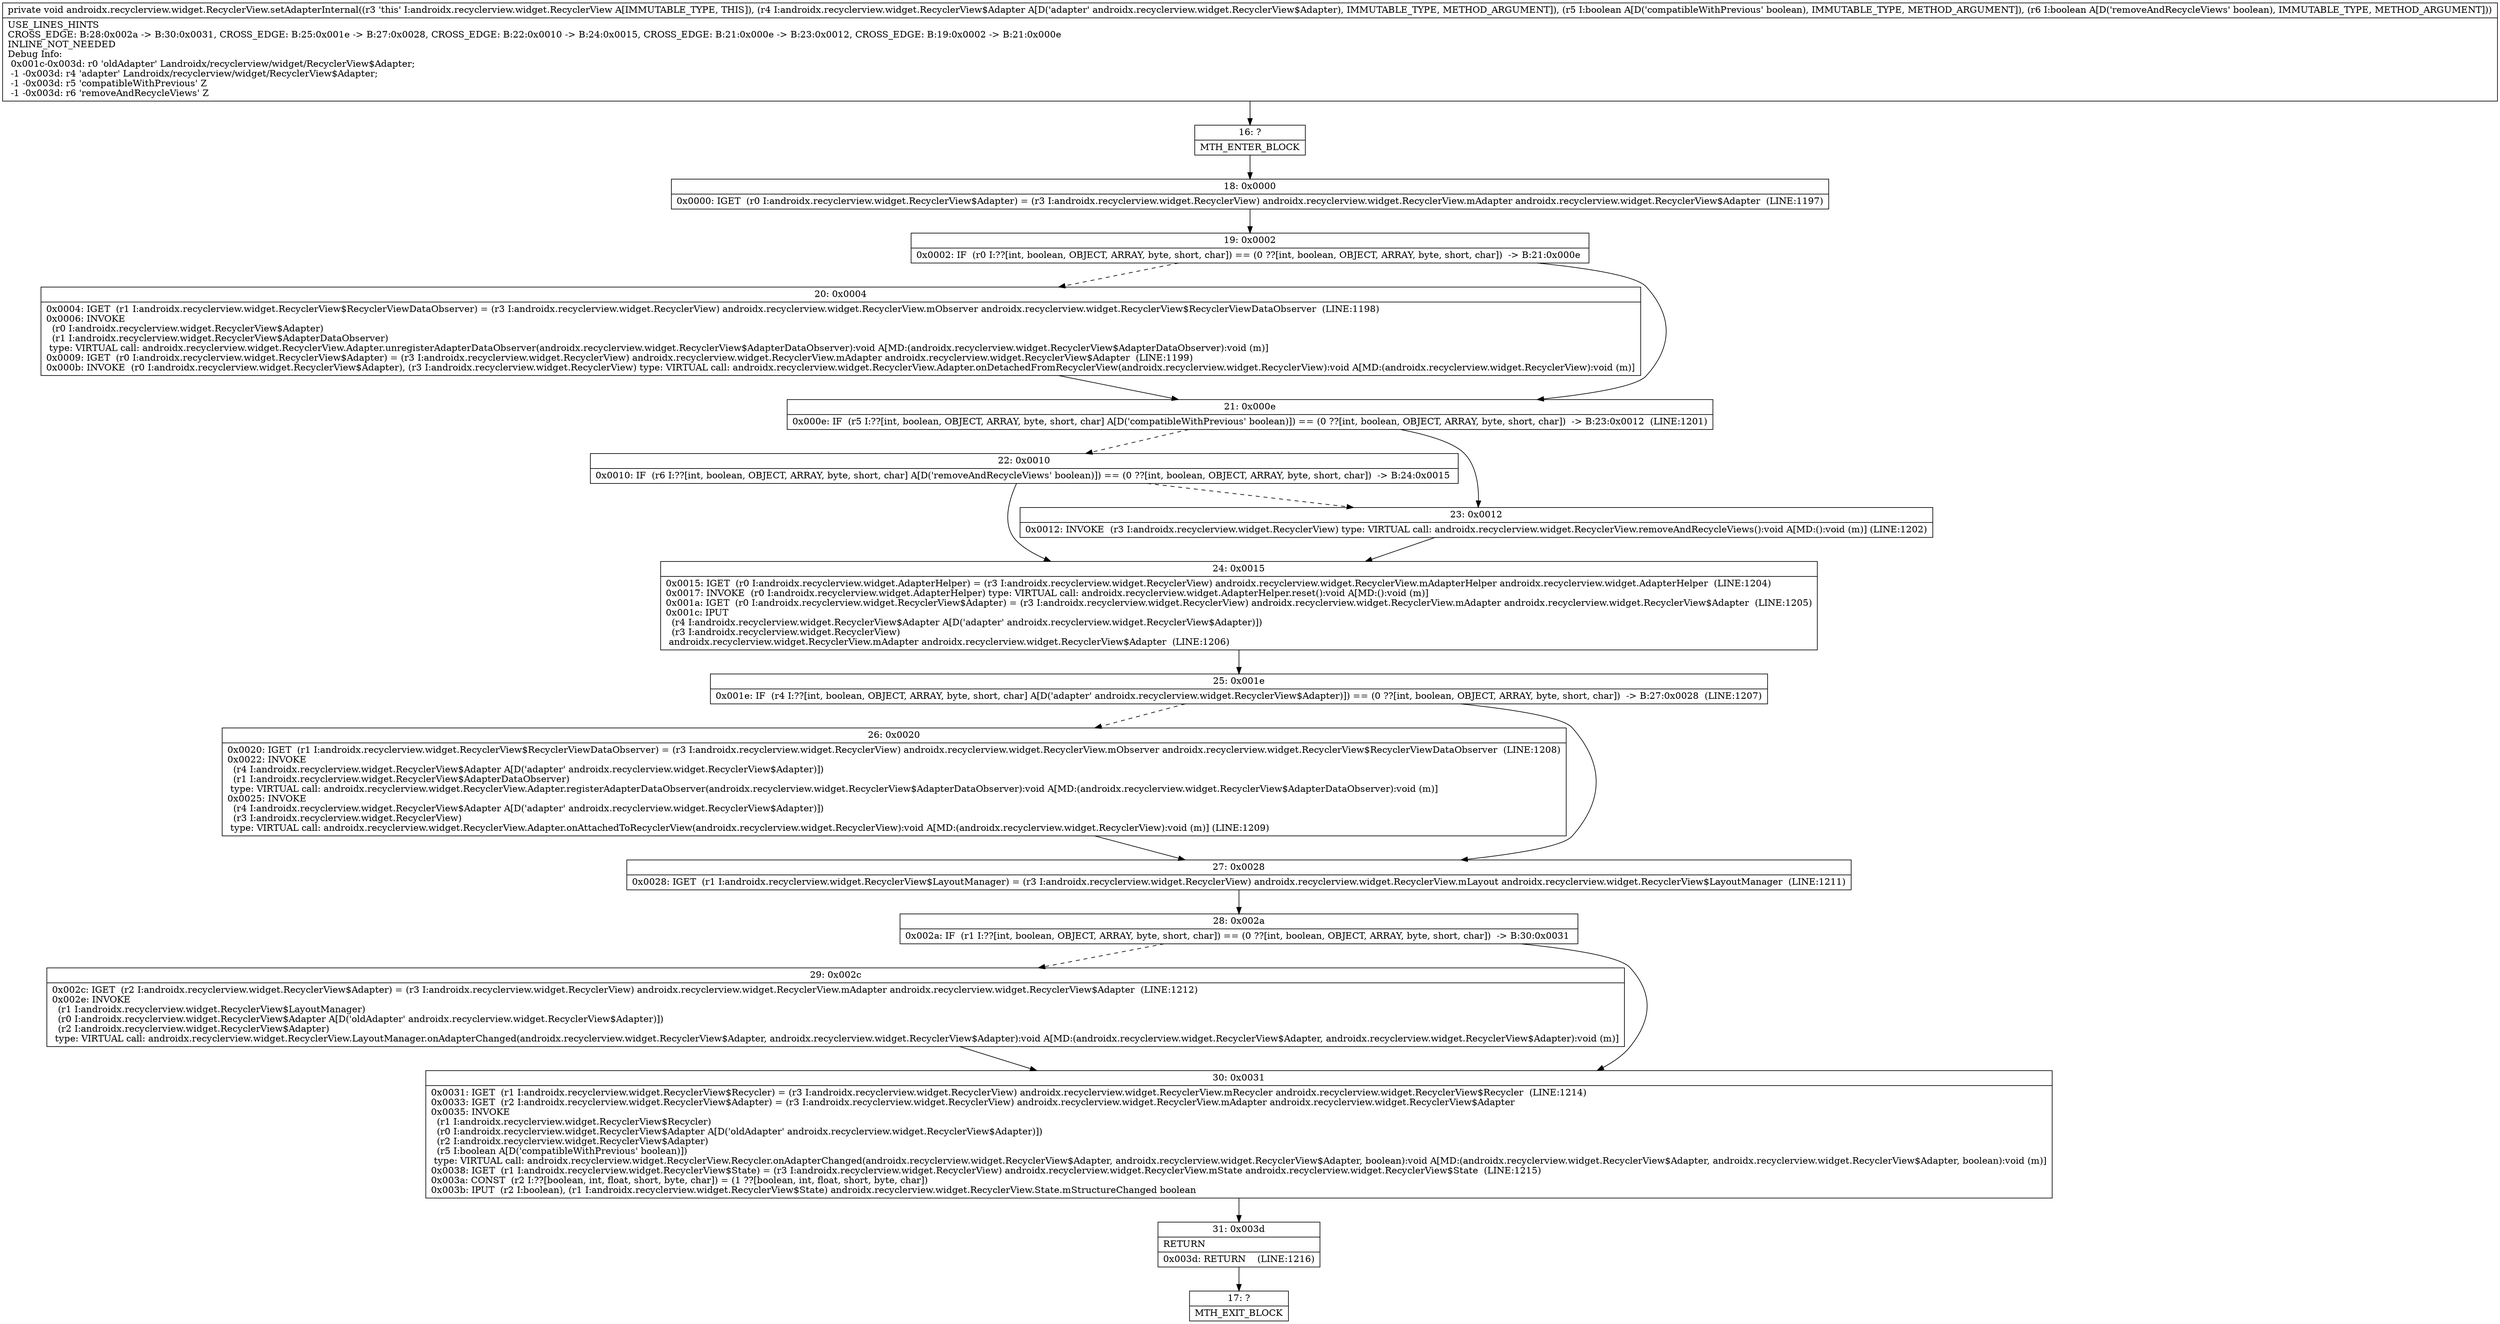 digraph "CFG forandroidx.recyclerview.widget.RecyclerView.setAdapterInternal(Landroidx\/recyclerview\/widget\/RecyclerView$Adapter;ZZ)V" {
Node_16 [shape=record,label="{16\:\ ?|MTH_ENTER_BLOCK\l}"];
Node_18 [shape=record,label="{18\:\ 0x0000|0x0000: IGET  (r0 I:androidx.recyclerview.widget.RecyclerView$Adapter) = (r3 I:androidx.recyclerview.widget.RecyclerView) androidx.recyclerview.widget.RecyclerView.mAdapter androidx.recyclerview.widget.RecyclerView$Adapter  (LINE:1197)\l}"];
Node_19 [shape=record,label="{19\:\ 0x0002|0x0002: IF  (r0 I:??[int, boolean, OBJECT, ARRAY, byte, short, char]) == (0 ??[int, boolean, OBJECT, ARRAY, byte, short, char])  \-\> B:21:0x000e \l}"];
Node_20 [shape=record,label="{20\:\ 0x0004|0x0004: IGET  (r1 I:androidx.recyclerview.widget.RecyclerView$RecyclerViewDataObserver) = (r3 I:androidx.recyclerview.widget.RecyclerView) androidx.recyclerview.widget.RecyclerView.mObserver androidx.recyclerview.widget.RecyclerView$RecyclerViewDataObserver  (LINE:1198)\l0x0006: INVOKE  \l  (r0 I:androidx.recyclerview.widget.RecyclerView$Adapter)\l  (r1 I:androidx.recyclerview.widget.RecyclerView$AdapterDataObserver)\l type: VIRTUAL call: androidx.recyclerview.widget.RecyclerView.Adapter.unregisterAdapterDataObserver(androidx.recyclerview.widget.RecyclerView$AdapterDataObserver):void A[MD:(androidx.recyclerview.widget.RecyclerView$AdapterDataObserver):void (m)]\l0x0009: IGET  (r0 I:androidx.recyclerview.widget.RecyclerView$Adapter) = (r3 I:androidx.recyclerview.widget.RecyclerView) androidx.recyclerview.widget.RecyclerView.mAdapter androidx.recyclerview.widget.RecyclerView$Adapter  (LINE:1199)\l0x000b: INVOKE  (r0 I:androidx.recyclerview.widget.RecyclerView$Adapter), (r3 I:androidx.recyclerview.widget.RecyclerView) type: VIRTUAL call: androidx.recyclerview.widget.RecyclerView.Adapter.onDetachedFromRecyclerView(androidx.recyclerview.widget.RecyclerView):void A[MD:(androidx.recyclerview.widget.RecyclerView):void (m)]\l}"];
Node_21 [shape=record,label="{21\:\ 0x000e|0x000e: IF  (r5 I:??[int, boolean, OBJECT, ARRAY, byte, short, char] A[D('compatibleWithPrevious' boolean)]) == (0 ??[int, boolean, OBJECT, ARRAY, byte, short, char])  \-\> B:23:0x0012  (LINE:1201)\l}"];
Node_22 [shape=record,label="{22\:\ 0x0010|0x0010: IF  (r6 I:??[int, boolean, OBJECT, ARRAY, byte, short, char] A[D('removeAndRecycleViews' boolean)]) == (0 ??[int, boolean, OBJECT, ARRAY, byte, short, char])  \-\> B:24:0x0015 \l}"];
Node_24 [shape=record,label="{24\:\ 0x0015|0x0015: IGET  (r0 I:androidx.recyclerview.widget.AdapterHelper) = (r3 I:androidx.recyclerview.widget.RecyclerView) androidx.recyclerview.widget.RecyclerView.mAdapterHelper androidx.recyclerview.widget.AdapterHelper  (LINE:1204)\l0x0017: INVOKE  (r0 I:androidx.recyclerview.widget.AdapterHelper) type: VIRTUAL call: androidx.recyclerview.widget.AdapterHelper.reset():void A[MD:():void (m)]\l0x001a: IGET  (r0 I:androidx.recyclerview.widget.RecyclerView$Adapter) = (r3 I:androidx.recyclerview.widget.RecyclerView) androidx.recyclerview.widget.RecyclerView.mAdapter androidx.recyclerview.widget.RecyclerView$Adapter  (LINE:1205)\l0x001c: IPUT  \l  (r4 I:androidx.recyclerview.widget.RecyclerView$Adapter A[D('adapter' androidx.recyclerview.widget.RecyclerView$Adapter)])\l  (r3 I:androidx.recyclerview.widget.RecyclerView)\l androidx.recyclerview.widget.RecyclerView.mAdapter androidx.recyclerview.widget.RecyclerView$Adapter  (LINE:1206)\l}"];
Node_25 [shape=record,label="{25\:\ 0x001e|0x001e: IF  (r4 I:??[int, boolean, OBJECT, ARRAY, byte, short, char] A[D('adapter' androidx.recyclerview.widget.RecyclerView$Adapter)]) == (0 ??[int, boolean, OBJECT, ARRAY, byte, short, char])  \-\> B:27:0x0028  (LINE:1207)\l}"];
Node_26 [shape=record,label="{26\:\ 0x0020|0x0020: IGET  (r1 I:androidx.recyclerview.widget.RecyclerView$RecyclerViewDataObserver) = (r3 I:androidx.recyclerview.widget.RecyclerView) androidx.recyclerview.widget.RecyclerView.mObserver androidx.recyclerview.widget.RecyclerView$RecyclerViewDataObserver  (LINE:1208)\l0x0022: INVOKE  \l  (r4 I:androidx.recyclerview.widget.RecyclerView$Adapter A[D('adapter' androidx.recyclerview.widget.RecyclerView$Adapter)])\l  (r1 I:androidx.recyclerview.widget.RecyclerView$AdapterDataObserver)\l type: VIRTUAL call: androidx.recyclerview.widget.RecyclerView.Adapter.registerAdapterDataObserver(androidx.recyclerview.widget.RecyclerView$AdapterDataObserver):void A[MD:(androidx.recyclerview.widget.RecyclerView$AdapterDataObserver):void (m)]\l0x0025: INVOKE  \l  (r4 I:androidx.recyclerview.widget.RecyclerView$Adapter A[D('adapter' androidx.recyclerview.widget.RecyclerView$Adapter)])\l  (r3 I:androidx.recyclerview.widget.RecyclerView)\l type: VIRTUAL call: androidx.recyclerview.widget.RecyclerView.Adapter.onAttachedToRecyclerView(androidx.recyclerview.widget.RecyclerView):void A[MD:(androidx.recyclerview.widget.RecyclerView):void (m)] (LINE:1209)\l}"];
Node_27 [shape=record,label="{27\:\ 0x0028|0x0028: IGET  (r1 I:androidx.recyclerview.widget.RecyclerView$LayoutManager) = (r3 I:androidx.recyclerview.widget.RecyclerView) androidx.recyclerview.widget.RecyclerView.mLayout androidx.recyclerview.widget.RecyclerView$LayoutManager  (LINE:1211)\l}"];
Node_28 [shape=record,label="{28\:\ 0x002a|0x002a: IF  (r1 I:??[int, boolean, OBJECT, ARRAY, byte, short, char]) == (0 ??[int, boolean, OBJECT, ARRAY, byte, short, char])  \-\> B:30:0x0031 \l}"];
Node_29 [shape=record,label="{29\:\ 0x002c|0x002c: IGET  (r2 I:androidx.recyclerview.widget.RecyclerView$Adapter) = (r3 I:androidx.recyclerview.widget.RecyclerView) androidx.recyclerview.widget.RecyclerView.mAdapter androidx.recyclerview.widget.RecyclerView$Adapter  (LINE:1212)\l0x002e: INVOKE  \l  (r1 I:androidx.recyclerview.widget.RecyclerView$LayoutManager)\l  (r0 I:androidx.recyclerview.widget.RecyclerView$Adapter A[D('oldAdapter' androidx.recyclerview.widget.RecyclerView$Adapter)])\l  (r2 I:androidx.recyclerview.widget.RecyclerView$Adapter)\l type: VIRTUAL call: androidx.recyclerview.widget.RecyclerView.LayoutManager.onAdapterChanged(androidx.recyclerview.widget.RecyclerView$Adapter, androidx.recyclerview.widget.RecyclerView$Adapter):void A[MD:(androidx.recyclerview.widget.RecyclerView$Adapter, androidx.recyclerview.widget.RecyclerView$Adapter):void (m)]\l}"];
Node_30 [shape=record,label="{30\:\ 0x0031|0x0031: IGET  (r1 I:androidx.recyclerview.widget.RecyclerView$Recycler) = (r3 I:androidx.recyclerview.widget.RecyclerView) androidx.recyclerview.widget.RecyclerView.mRecycler androidx.recyclerview.widget.RecyclerView$Recycler  (LINE:1214)\l0x0033: IGET  (r2 I:androidx.recyclerview.widget.RecyclerView$Adapter) = (r3 I:androidx.recyclerview.widget.RecyclerView) androidx.recyclerview.widget.RecyclerView.mAdapter androidx.recyclerview.widget.RecyclerView$Adapter \l0x0035: INVOKE  \l  (r1 I:androidx.recyclerview.widget.RecyclerView$Recycler)\l  (r0 I:androidx.recyclerview.widget.RecyclerView$Adapter A[D('oldAdapter' androidx.recyclerview.widget.RecyclerView$Adapter)])\l  (r2 I:androidx.recyclerview.widget.RecyclerView$Adapter)\l  (r5 I:boolean A[D('compatibleWithPrevious' boolean)])\l type: VIRTUAL call: androidx.recyclerview.widget.RecyclerView.Recycler.onAdapterChanged(androidx.recyclerview.widget.RecyclerView$Adapter, androidx.recyclerview.widget.RecyclerView$Adapter, boolean):void A[MD:(androidx.recyclerview.widget.RecyclerView$Adapter, androidx.recyclerview.widget.RecyclerView$Adapter, boolean):void (m)]\l0x0038: IGET  (r1 I:androidx.recyclerview.widget.RecyclerView$State) = (r3 I:androidx.recyclerview.widget.RecyclerView) androidx.recyclerview.widget.RecyclerView.mState androidx.recyclerview.widget.RecyclerView$State  (LINE:1215)\l0x003a: CONST  (r2 I:??[boolean, int, float, short, byte, char]) = (1 ??[boolean, int, float, short, byte, char]) \l0x003b: IPUT  (r2 I:boolean), (r1 I:androidx.recyclerview.widget.RecyclerView$State) androidx.recyclerview.widget.RecyclerView.State.mStructureChanged boolean \l}"];
Node_31 [shape=record,label="{31\:\ 0x003d|RETURN\l|0x003d: RETURN    (LINE:1216)\l}"];
Node_17 [shape=record,label="{17\:\ ?|MTH_EXIT_BLOCK\l}"];
Node_23 [shape=record,label="{23\:\ 0x0012|0x0012: INVOKE  (r3 I:androidx.recyclerview.widget.RecyclerView) type: VIRTUAL call: androidx.recyclerview.widget.RecyclerView.removeAndRecycleViews():void A[MD:():void (m)] (LINE:1202)\l}"];
MethodNode[shape=record,label="{private void androidx.recyclerview.widget.RecyclerView.setAdapterInternal((r3 'this' I:androidx.recyclerview.widget.RecyclerView A[IMMUTABLE_TYPE, THIS]), (r4 I:androidx.recyclerview.widget.RecyclerView$Adapter A[D('adapter' androidx.recyclerview.widget.RecyclerView$Adapter), IMMUTABLE_TYPE, METHOD_ARGUMENT]), (r5 I:boolean A[D('compatibleWithPrevious' boolean), IMMUTABLE_TYPE, METHOD_ARGUMENT]), (r6 I:boolean A[D('removeAndRecycleViews' boolean), IMMUTABLE_TYPE, METHOD_ARGUMENT]))  | USE_LINES_HINTS\lCROSS_EDGE: B:28:0x002a \-\> B:30:0x0031, CROSS_EDGE: B:25:0x001e \-\> B:27:0x0028, CROSS_EDGE: B:22:0x0010 \-\> B:24:0x0015, CROSS_EDGE: B:21:0x000e \-\> B:23:0x0012, CROSS_EDGE: B:19:0x0002 \-\> B:21:0x000e\lINLINE_NOT_NEEDED\lDebug Info:\l  0x001c\-0x003d: r0 'oldAdapter' Landroidx\/recyclerview\/widget\/RecyclerView$Adapter;\l  \-1 \-0x003d: r4 'adapter' Landroidx\/recyclerview\/widget\/RecyclerView$Adapter;\l  \-1 \-0x003d: r5 'compatibleWithPrevious' Z\l  \-1 \-0x003d: r6 'removeAndRecycleViews' Z\l}"];
MethodNode -> Node_16;Node_16 -> Node_18;
Node_18 -> Node_19;
Node_19 -> Node_20[style=dashed];
Node_19 -> Node_21;
Node_20 -> Node_21;
Node_21 -> Node_22[style=dashed];
Node_21 -> Node_23;
Node_22 -> Node_23[style=dashed];
Node_22 -> Node_24;
Node_24 -> Node_25;
Node_25 -> Node_26[style=dashed];
Node_25 -> Node_27;
Node_26 -> Node_27;
Node_27 -> Node_28;
Node_28 -> Node_29[style=dashed];
Node_28 -> Node_30;
Node_29 -> Node_30;
Node_30 -> Node_31;
Node_31 -> Node_17;
Node_23 -> Node_24;
}

